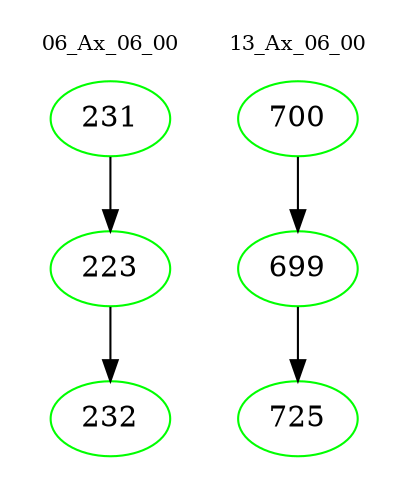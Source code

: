 digraph{
subgraph cluster_0 {
color = white
label = "06_Ax_06_00";
fontsize=10;
T0_231 [label="231", color="green"]
T0_231 -> T0_223 [color="black"]
T0_223 [label="223", color="green"]
T0_223 -> T0_232 [color="black"]
T0_232 [label="232", color="green"]
}
subgraph cluster_1 {
color = white
label = "13_Ax_06_00";
fontsize=10;
T1_700 [label="700", color="green"]
T1_700 -> T1_699 [color="black"]
T1_699 [label="699", color="green"]
T1_699 -> T1_725 [color="black"]
T1_725 [label="725", color="green"]
}
}
